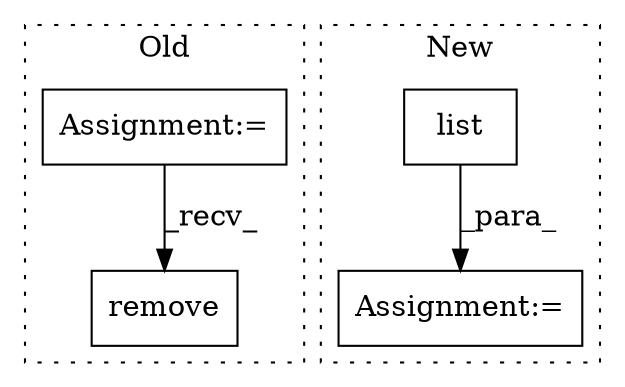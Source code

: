 digraph G {
subgraph cluster0 {
1 [label="remove" a="32" s="1651,1659" l="7,1" shape="box"];
4 [label="Assignment:=" a="7" s="1587" l="1" shape="box"];
label = "Old";
style="dotted";
}
subgraph cluster1 {
2 [label="list" a="32" s="1436,1479" l="5,1" shape="box"];
3 [label="Assignment:=" a="7" s="1434" l="1" shape="box"];
label = "New";
style="dotted";
}
2 -> 3 [label="_para_"];
4 -> 1 [label="_recv_"];
}